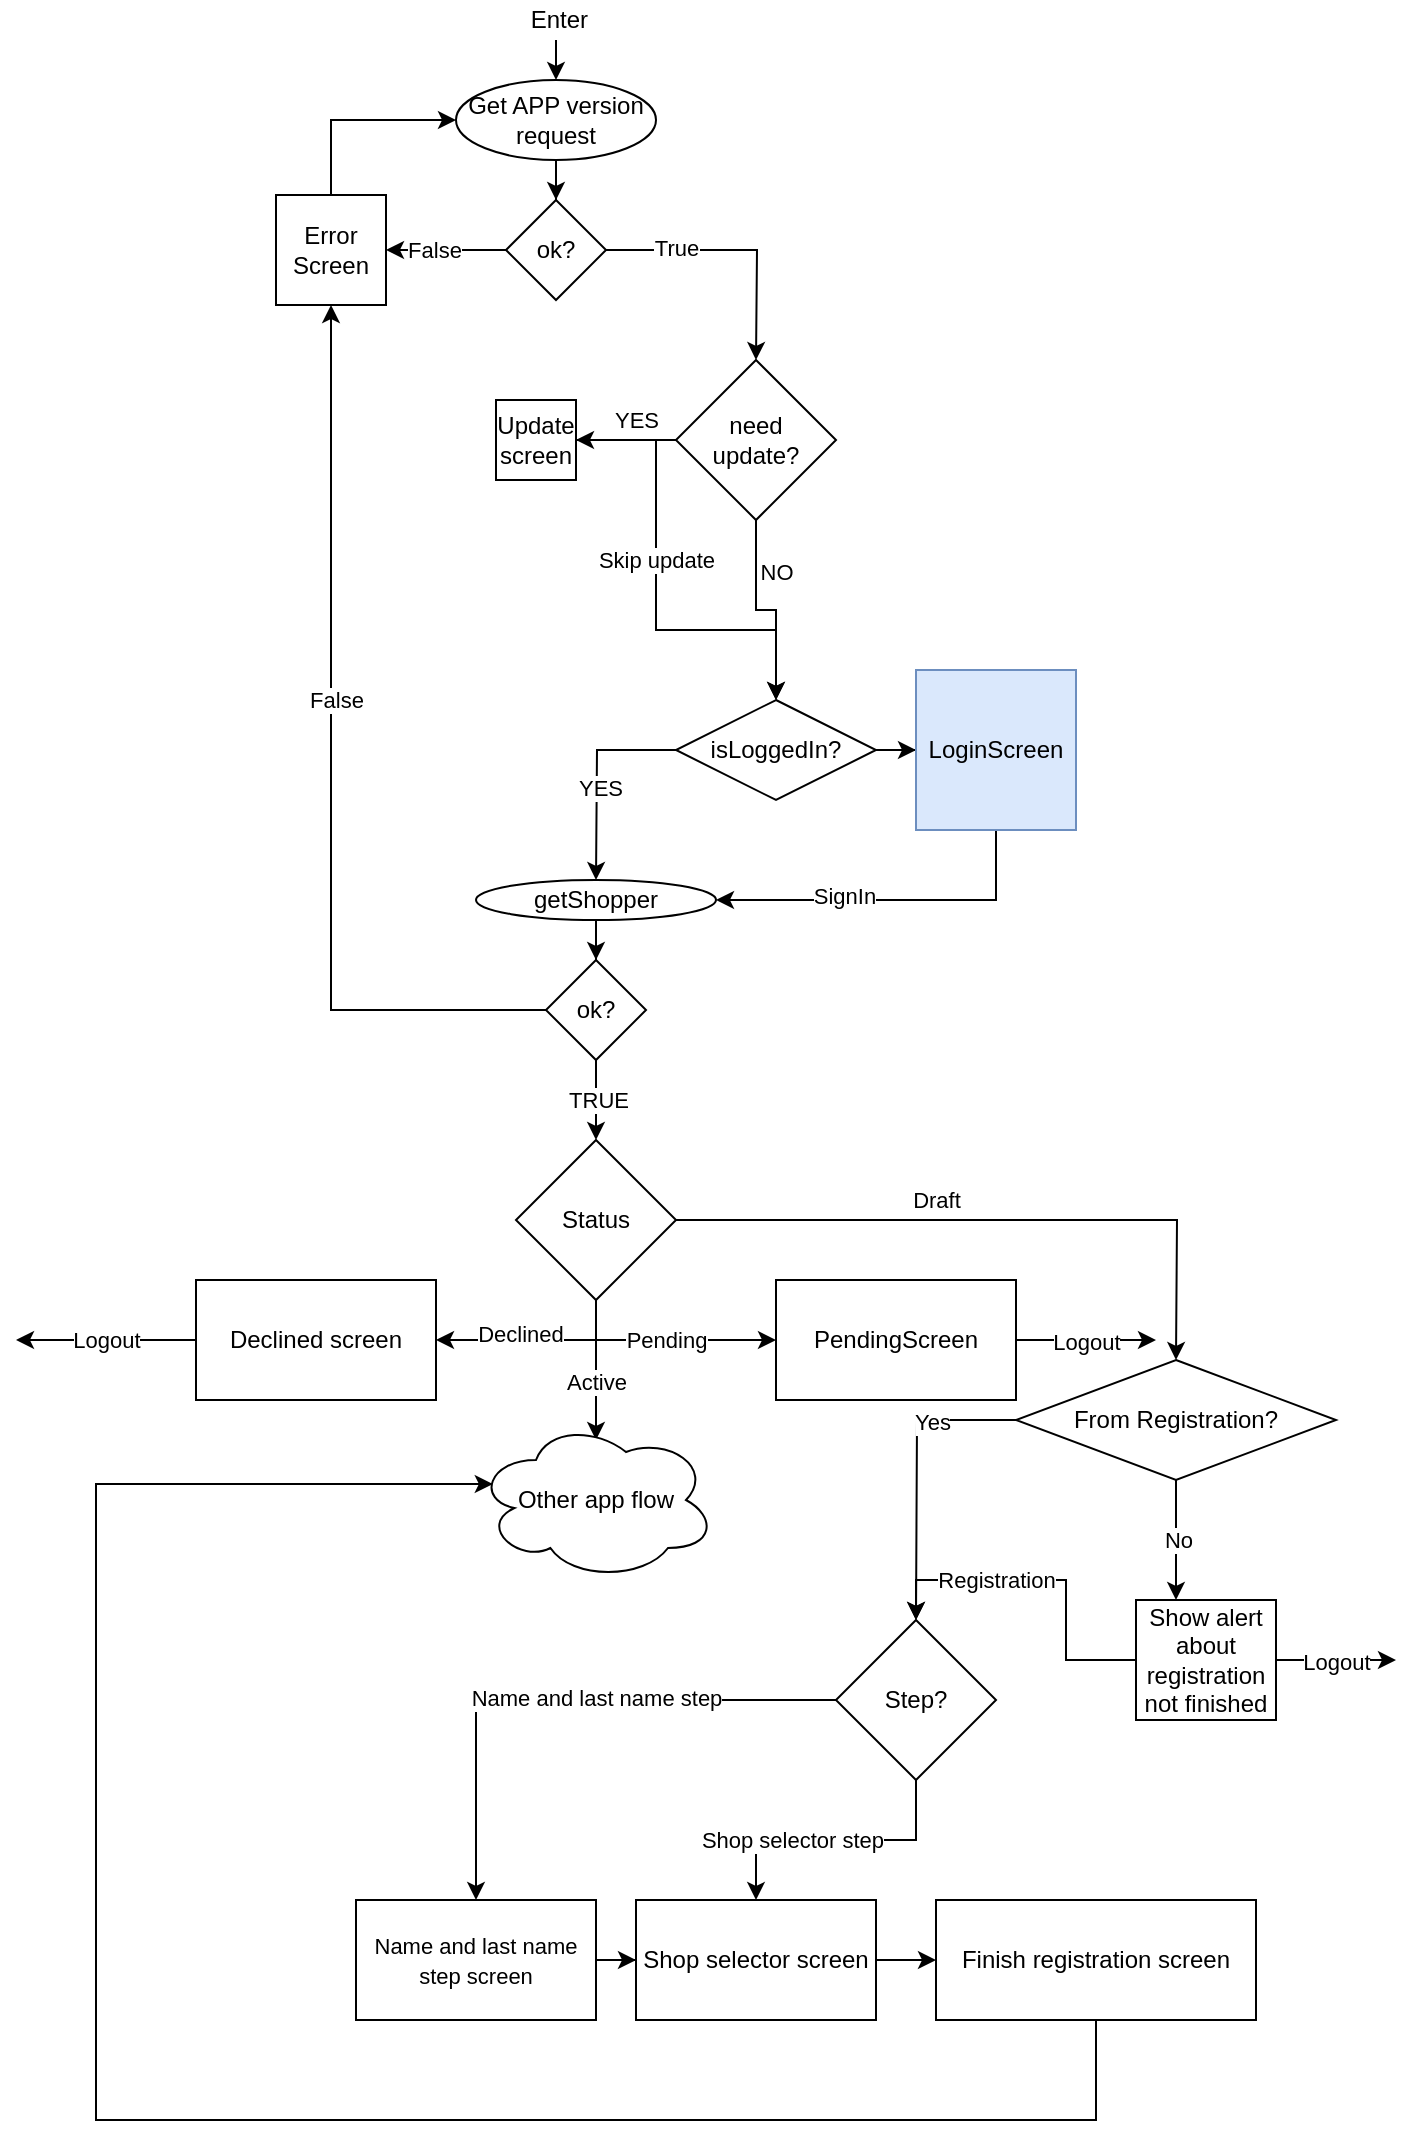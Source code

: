 <mxfile version="13.4.9" type="github">
  <diagram id="hlMxlW0CxIH1wyV9X59p" name="Page-1">
    <mxGraphModel dx="1298" dy="774" grid="1" gridSize="10" guides="1" tooltips="1" connect="1" arrows="1" fold="1" page="1" pageScale="1" pageWidth="827" pageHeight="1169" math="0" shadow="0">
      <root>
        <mxCell id="0" />
        <mxCell id="1" parent="0" />
        <mxCell id="lSIXImj21uUPo0jYy-fi-9" value="&amp;nbsp;Enter" style="text;html=1;strokeColor=none;fillColor=none;align=center;verticalAlign=middle;whiteSpace=wrap;rounded=0;" vertex="1" parent="1">
          <mxGeometry x="360" y="80" width="40" height="20" as="geometry" />
        </mxCell>
        <mxCell id="lSIXImj21uUPo0jYy-fi-12" style="edgeStyle=orthogonalEdgeStyle;rounded=0;orthogonalLoop=1;jettySize=auto;html=1;entryX=0.5;entryY=0;entryDx=0;entryDy=0;" edge="1" parent="1" source="lSIXImj21uUPo0jYy-fi-10" target="lSIXImj21uUPo0jYy-fi-11">
          <mxGeometry relative="1" as="geometry" />
        </mxCell>
        <mxCell id="lSIXImj21uUPo0jYy-fi-10" value="Get APP version request" style="ellipse;whiteSpace=wrap;html=1;" vertex="1" parent="1">
          <mxGeometry x="330" y="120" width="100" height="40" as="geometry" />
        </mxCell>
        <mxCell id="lSIXImj21uUPo0jYy-fi-16" style="edgeStyle=orthogonalEdgeStyle;rounded=0;orthogonalLoop=1;jettySize=auto;html=1;entryX=1;entryY=0.5;entryDx=0;entryDy=0;" edge="1" parent="1" source="lSIXImj21uUPo0jYy-fi-11" target="lSIXImj21uUPo0jYy-fi-13">
          <mxGeometry relative="1" as="geometry" />
        </mxCell>
        <mxCell id="lSIXImj21uUPo0jYy-fi-17" value="False" style="edgeLabel;html=1;align=center;verticalAlign=middle;resizable=0;points=[];" vertex="1" connectable="0" parent="lSIXImj21uUPo0jYy-fi-16">
          <mxGeometry x="0.221" relative="1" as="geometry">
            <mxPoint as="offset" />
          </mxGeometry>
        </mxCell>
        <mxCell id="lSIXImj21uUPo0jYy-fi-22" style="edgeStyle=orthogonalEdgeStyle;rounded=0;orthogonalLoop=1;jettySize=auto;html=1;entryX=0.5;entryY=0;entryDx=0;entryDy=0;" edge="1" parent="1" source="lSIXImj21uUPo0jYy-fi-11">
          <mxGeometry relative="1" as="geometry">
            <mxPoint x="480" y="260" as="targetPoint" />
          </mxGeometry>
        </mxCell>
        <mxCell id="lSIXImj21uUPo0jYy-fi-24" value="True" style="edgeLabel;html=1;align=center;verticalAlign=middle;resizable=0;points=[];" vertex="1" connectable="0" parent="lSIXImj21uUPo0jYy-fi-22">
          <mxGeometry x="-0.474" y="1" relative="1" as="geometry">
            <mxPoint as="offset" />
          </mxGeometry>
        </mxCell>
        <mxCell id="lSIXImj21uUPo0jYy-fi-11" value="ok?" style="rhombus;whiteSpace=wrap;html=1;" vertex="1" parent="1">
          <mxGeometry x="355" y="180" width="50" height="50" as="geometry" />
        </mxCell>
        <mxCell id="lSIXImj21uUPo0jYy-fi-21" style="edgeStyle=orthogonalEdgeStyle;rounded=0;orthogonalLoop=1;jettySize=auto;html=1;" edge="1" parent="1" source="lSIXImj21uUPo0jYy-fi-13">
          <mxGeometry relative="1" as="geometry">
            <mxPoint x="330" y="140" as="targetPoint" />
            <Array as="points">
              <mxPoint x="267" y="140" />
            </Array>
          </mxGeometry>
        </mxCell>
        <mxCell id="lSIXImj21uUPo0jYy-fi-13" value="Error Screen" style="whiteSpace=wrap;html=1;aspect=fixed;" vertex="1" parent="1">
          <mxGeometry x="240" y="177.5" width="55" height="55" as="geometry" />
        </mxCell>
        <mxCell id="lSIXImj21uUPo0jYy-fi-20" style="edgeStyle=orthogonalEdgeStyle;rounded=0;orthogonalLoop=1;jettySize=auto;html=1;entryX=0.5;entryY=0;entryDx=0;entryDy=0;" edge="1" parent="1" target="lSIXImj21uUPo0jYy-fi-10">
          <mxGeometry relative="1" as="geometry">
            <mxPoint x="380" y="100" as="sourcePoint" />
          </mxGeometry>
        </mxCell>
        <mxCell id="lSIXImj21uUPo0jYy-fi-27" style="edgeStyle=orthogonalEdgeStyle;rounded=0;orthogonalLoop=1;jettySize=auto;html=1;entryX=1;entryY=0.5;entryDx=0;entryDy=0;" edge="1" parent="1" source="lSIXImj21uUPo0jYy-fi-25" target="lSIXImj21uUPo0jYy-fi-26">
          <mxGeometry relative="1" as="geometry" />
        </mxCell>
        <mxCell id="lSIXImj21uUPo0jYy-fi-28" value="YES" style="edgeLabel;html=1;align=center;verticalAlign=middle;resizable=0;points=[];" vertex="1" connectable="0" parent="lSIXImj21uUPo0jYy-fi-27">
          <mxGeometry x="0.177" y="2" relative="1" as="geometry">
            <mxPoint x="9.66" y="-12" as="offset" />
          </mxGeometry>
        </mxCell>
        <mxCell id="lSIXImj21uUPo0jYy-fi-30" style="edgeStyle=orthogonalEdgeStyle;rounded=0;orthogonalLoop=1;jettySize=auto;html=1;entryX=0.5;entryY=0;entryDx=0;entryDy=0;" edge="1" parent="1" source="lSIXImj21uUPo0jYy-fi-25" target="lSIXImj21uUPo0jYy-fi-36">
          <mxGeometry relative="1" as="geometry">
            <mxPoint x="480" y="430" as="targetPoint" />
          </mxGeometry>
        </mxCell>
        <mxCell id="lSIXImj21uUPo0jYy-fi-31" value="NO" style="edgeLabel;html=1;align=center;verticalAlign=middle;resizable=0;points=[];" vertex="1" connectable="0" parent="lSIXImj21uUPo0jYy-fi-30">
          <mxGeometry x="0.208" relative="1" as="geometry">
            <mxPoint y="-24.29" as="offset" />
          </mxGeometry>
        </mxCell>
        <mxCell id="lSIXImj21uUPo0jYy-fi-25" value="need &lt;br&gt;update?" style="rhombus;whiteSpace=wrap;html=1;" vertex="1" parent="1">
          <mxGeometry x="440" y="260" width="80" height="80" as="geometry" />
        </mxCell>
        <mxCell id="lSIXImj21uUPo0jYy-fi-32" style="edgeStyle=orthogonalEdgeStyle;rounded=0;orthogonalLoop=1;jettySize=auto;html=1;entryX=0.5;entryY=0;entryDx=0;entryDy=0;" edge="1" parent="1" source="lSIXImj21uUPo0jYy-fi-26" target="lSIXImj21uUPo0jYy-fi-36">
          <mxGeometry relative="1" as="geometry">
            <mxPoint x="480" y="430" as="targetPoint" />
            <Array as="points">
              <mxPoint x="430" y="300" />
              <mxPoint x="430" y="395" />
              <mxPoint x="490" y="395" />
            </Array>
          </mxGeometry>
        </mxCell>
        <mxCell id="lSIXImj21uUPo0jYy-fi-33" value="Skip update" style="edgeLabel;html=1;align=center;verticalAlign=middle;resizable=0;points=[];" vertex="1" connectable="0" parent="lSIXImj21uUPo0jYy-fi-32">
          <mxGeometry x="-0.375" y="2" relative="1" as="geometry">
            <mxPoint x="-2" y="28" as="offset" />
          </mxGeometry>
        </mxCell>
        <mxCell id="lSIXImj21uUPo0jYy-fi-26" value="Update screen" style="whiteSpace=wrap;html=1;aspect=fixed;" vertex="1" parent="1">
          <mxGeometry x="350" y="280" width="40" height="40" as="geometry" />
        </mxCell>
        <mxCell id="lSIXImj21uUPo0jYy-fi-37" style="edgeStyle=orthogonalEdgeStyle;rounded=0;orthogonalLoop=1;jettySize=auto;html=1;" edge="1" parent="1" source="lSIXImj21uUPo0jYy-fi-36">
          <mxGeometry relative="1" as="geometry">
            <mxPoint x="400" y="520" as="targetPoint" />
          </mxGeometry>
        </mxCell>
        <mxCell id="lSIXImj21uUPo0jYy-fi-38" value="YES" style="edgeLabel;html=1;align=center;verticalAlign=middle;resizable=0;points=[];" vertex="1" connectable="0" parent="lSIXImj21uUPo0jYy-fi-37">
          <mxGeometry x="-0.275" y="19" relative="1" as="geometry">
            <mxPoint as="offset" />
          </mxGeometry>
        </mxCell>
        <mxCell id="lSIXImj21uUPo0jYy-fi-45" style="edgeStyle=orthogonalEdgeStyle;rounded=0;orthogonalLoop=1;jettySize=auto;html=1;" edge="1" parent="1" source="lSIXImj21uUPo0jYy-fi-36" target="lSIXImj21uUPo0jYy-fi-44">
          <mxGeometry relative="1" as="geometry" />
        </mxCell>
        <mxCell id="lSIXImj21uUPo0jYy-fi-36" value="isLoggedIn?" style="rhombus;whiteSpace=wrap;html=1;" vertex="1" parent="1">
          <mxGeometry x="440" y="430" width="100" height="50" as="geometry" />
        </mxCell>
        <mxCell id="lSIXImj21uUPo0jYy-fi-41" style="edgeStyle=orthogonalEdgeStyle;rounded=0;orthogonalLoop=1;jettySize=auto;html=1;entryX=0.5;entryY=0;entryDx=0;entryDy=0;" edge="1" parent="1" source="lSIXImj21uUPo0jYy-fi-39" target="lSIXImj21uUPo0jYy-fi-40">
          <mxGeometry relative="1" as="geometry" />
        </mxCell>
        <mxCell id="lSIXImj21uUPo0jYy-fi-39" value="getShopper" style="ellipse;whiteSpace=wrap;html=1;" vertex="1" parent="1">
          <mxGeometry x="340" y="520" width="120" height="20" as="geometry" />
        </mxCell>
        <mxCell id="lSIXImj21uUPo0jYy-fi-42" style="edgeStyle=orthogonalEdgeStyle;rounded=0;orthogonalLoop=1;jettySize=auto;html=1;entryX=0.5;entryY=1;entryDx=0;entryDy=0;" edge="1" parent="1" source="lSIXImj21uUPo0jYy-fi-40" target="lSIXImj21uUPo0jYy-fi-13">
          <mxGeometry relative="1" as="geometry" />
        </mxCell>
        <mxCell id="lSIXImj21uUPo0jYy-fi-43" value="False" style="edgeLabel;html=1;align=center;verticalAlign=middle;resizable=0;points=[];" vertex="1" connectable="0" parent="lSIXImj21uUPo0jYy-fi-42">
          <mxGeometry x="0.141" y="-2" relative="1" as="geometry">
            <mxPoint as="offset" />
          </mxGeometry>
        </mxCell>
        <mxCell id="lSIXImj21uUPo0jYy-fi-46" value="TRUE" style="edgeStyle=orthogonalEdgeStyle;rounded=0;orthogonalLoop=1;jettySize=auto;html=1;" edge="1" parent="1" source="lSIXImj21uUPo0jYy-fi-40">
          <mxGeometry relative="1" as="geometry">
            <mxPoint x="400" y="650" as="targetPoint" />
          </mxGeometry>
        </mxCell>
        <mxCell id="lSIXImj21uUPo0jYy-fi-40" value="ok?" style="rhombus;whiteSpace=wrap;html=1;" vertex="1" parent="1">
          <mxGeometry x="375" y="560" width="50" height="50" as="geometry" />
        </mxCell>
        <mxCell id="lSIXImj21uUPo0jYy-fi-64" style="edgeStyle=orthogonalEdgeStyle;rounded=0;orthogonalLoop=1;jettySize=auto;html=1;entryX=1;entryY=0.5;entryDx=0;entryDy=0;" edge="1" parent="1" source="lSIXImj21uUPo0jYy-fi-44" target="lSIXImj21uUPo0jYy-fi-39">
          <mxGeometry relative="1" as="geometry">
            <Array as="points">
              <mxPoint x="600" y="530" />
            </Array>
          </mxGeometry>
        </mxCell>
        <mxCell id="lSIXImj21uUPo0jYy-fi-65" value="SignIn" style="edgeLabel;html=1;align=center;verticalAlign=middle;resizable=0;points=[];" vertex="1" connectable="0" parent="lSIXImj21uUPo0jYy-fi-64">
          <mxGeometry x="0.273" y="-2" relative="1" as="geometry">
            <mxPoint as="offset" />
          </mxGeometry>
        </mxCell>
        <mxCell id="lSIXImj21uUPo0jYy-fi-44" value="LoginScreen" style="whiteSpace=wrap;html=1;aspect=fixed;fillColor=#dae8fc;strokeColor=#6c8ebf;" vertex="1" parent="1">
          <mxGeometry x="560" y="415" width="80" height="80" as="geometry" />
        </mxCell>
        <mxCell id="lSIXImj21uUPo0jYy-fi-48" style="edgeStyle=orthogonalEdgeStyle;rounded=0;orthogonalLoop=1;jettySize=auto;html=1;" edge="1" parent="1" source="lSIXImj21uUPo0jYy-fi-47">
          <mxGeometry relative="1" as="geometry">
            <mxPoint x="400" y="800" as="targetPoint" />
          </mxGeometry>
        </mxCell>
        <mxCell id="lSIXImj21uUPo0jYy-fi-57" value="Active" style="edgeLabel;html=1;align=center;verticalAlign=middle;resizable=0;points=[];" vertex="1" connectable="0" parent="lSIXImj21uUPo0jYy-fi-48">
          <mxGeometry x="0.167" y="-1" relative="1" as="geometry">
            <mxPoint as="offset" />
          </mxGeometry>
        </mxCell>
        <mxCell id="lSIXImj21uUPo0jYy-fi-50" style="edgeStyle=orthogonalEdgeStyle;rounded=0;orthogonalLoop=1;jettySize=auto;html=1;" edge="1" parent="1" source="lSIXImj21uUPo0jYy-fi-47">
          <mxGeometry relative="1" as="geometry">
            <mxPoint x="320" y="750" as="targetPoint" />
            <Array as="points">
              <mxPoint x="400" y="750" />
            </Array>
          </mxGeometry>
        </mxCell>
        <mxCell id="lSIXImj21uUPo0jYy-fi-52" value="Declined" style="edgeLabel;html=1;align=center;verticalAlign=middle;resizable=0;points=[];" vertex="1" connectable="0" parent="lSIXImj21uUPo0jYy-fi-50">
          <mxGeometry x="0.159" y="-3" relative="1" as="geometry">
            <mxPoint as="offset" />
          </mxGeometry>
        </mxCell>
        <mxCell id="lSIXImj21uUPo0jYy-fi-54" value="Pending" style="edgeStyle=orthogonalEdgeStyle;rounded=0;orthogonalLoop=1;jettySize=auto;html=1;" edge="1" parent="1" source="lSIXImj21uUPo0jYy-fi-47" target="lSIXImj21uUPo0jYy-fi-55">
          <mxGeometry relative="1" as="geometry">
            <mxPoint x="440" y="750" as="targetPoint" />
            <Array as="points">
              <mxPoint x="400" y="750" />
            </Array>
          </mxGeometry>
        </mxCell>
        <mxCell id="lSIXImj21uUPo0jYy-fi-59" style="edgeStyle=orthogonalEdgeStyle;rounded=0;orthogonalLoop=1;jettySize=auto;html=1;" edge="1" parent="1" source="lSIXImj21uUPo0jYy-fi-47">
          <mxGeometry relative="1" as="geometry">
            <mxPoint x="690" y="760" as="targetPoint" />
          </mxGeometry>
        </mxCell>
        <mxCell id="lSIXImj21uUPo0jYy-fi-60" value="Draft" style="edgeLabel;html=1;align=center;verticalAlign=middle;resizable=0;points=[];" vertex="1" connectable="0" parent="lSIXImj21uUPo0jYy-fi-59">
          <mxGeometry x="-0.538" y="-4" relative="1" as="geometry">
            <mxPoint x="56.21" y="-14" as="offset" />
          </mxGeometry>
        </mxCell>
        <mxCell id="lSIXImj21uUPo0jYy-fi-47" value="Status" style="rhombus;whiteSpace=wrap;html=1;" vertex="1" parent="1">
          <mxGeometry x="360" y="650" width="80" height="80" as="geometry" />
        </mxCell>
        <mxCell id="lSIXImj21uUPo0jYy-fi-82" value="Logout" style="edgeStyle=orthogonalEdgeStyle;rounded=0;orthogonalLoop=1;jettySize=auto;html=1;" edge="1" parent="1" source="lSIXImj21uUPo0jYy-fi-53">
          <mxGeometry relative="1" as="geometry">
            <mxPoint x="110" y="750" as="targetPoint" />
          </mxGeometry>
        </mxCell>
        <mxCell id="lSIXImj21uUPo0jYy-fi-53" value="Declined screen" style="rounded=0;whiteSpace=wrap;html=1;" vertex="1" parent="1">
          <mxGeometry x="200" y="720" width="120" height="60" as="geometry" />
        </mxCell>
        <mxCell id="lSIXImj21uUPo0jYy-fi-83" value="Logout" style="edgeStyle=orthogonalEdgeStyle;rounded=0;orthogonalLoop=1;jettySize=auto;html=1;" edge="1" parent="1" source="lSIXImj21uUPo0jYy-fi-55">
          <mxGeometry relative="1" as="geometry">
            <mxPoint x="680" y="750" as="targetPoint" />
          </mxGeometry>
        </mxCell>
        <mxCell id="lSIXImj21uUPo0jYy-fi-55" value="PendingScreen" style="rounded=0;whiteSpace=wrap;html=1;" vertex="1" parent="1">
          <mxGeometry x="490" y="720" width="120" height="60" as="geometry" />
        </mxCell>
        <mxCell id="lSIXImj21uUPo0jYy-fi-58" value="Other app flow" style="ellipse;shape=cloud;whiteSpace=wrap;html=1;" vertex="1" parent="1">
          <mxGeometry x="340" y="790" width="120" height="80" as="geometry" />
        </mxCell>
        <mxCell id="lSIXImj21uUPo0jYy-fi-62" style="edgeStyle=orthogonalEdgeStyle;rounded=0;orthogonalLoop=1;jettySize=auto;html=1;" edge="1" parent="1" source="lSIXImj21uUPo0jYy-fi-61">
          <mxGeometry relative="1" as="geometry">
            <mxPoint x="560" y="890.0" as="targetPoint" />
          </mxGeometry>
        </mxCell>
        <mxCell id="lSIXImj21uUPo0jYy-fi-63" value="Yes" style="edgeLabel;html=1;align=center;verticalAlign=middle;resizable=0;points=[];" vertex="1" connectable="0" parent="lSIXImj21uUPo0jYy-fi-62">
          <mxGeometry x="-0.439" y="1" relative="1" as="geometry">
            <mxPoint as="offset" />
          </mxGeometry>
        </mxCell>
        <mxCell id="lSIXImj21uUPo0jYy-fi-68" value="No" style="edgeStyle=orthogonalEdgeStyle;rounded=0;orthogonalLoop=1;jettySize=auto;html=1;" edge="1" parent="1" source="lSIXImj21uUPo0jYy-fi-61">
          <mxGeometry relative="1" as="geometry">
            <mxPoint x="690" y="880.0" as="targetPoint" />
          </mxGeometry>
        </mxCell>
        <mxCell id="lSIXImj21uUPo0jYy-fi-61" value="From Registration?" style="rhombus;whiteSpace=wrap;html=1;" vertex="1" parent="1">
          <mxGeometry x="610" y="760" width="160" height="60" as="geometry" />
        </mxCell>
        <mxCell id="lSIXImj21uUPo0jYy-fi-73" style="edgeStyle=orthogonalEdgeStyle;rounded=0;orthogonalLoop=1;jettySize=auto;html=1;" edge="1" parent="1" source="lSIXImj21uUPo0jYy-fi-67" target="lSIXImj21uUPo0jYy-fi-75">
          <mxGeometry relative="1" as="geometry">
            <mxPoint x="350" y="980" as="targetPoint" />
          </mxGeometry>
        </mxCell>
        <mxCell id="lSIXImj21uUPo0jYy-fi-74" value="Name and last name step" style="edgeLabel;html=1;align=center;verticalAlign=middle;resizable=0;points=[];" vertex="1" connectable="0" parent="lSIXImj21uUPo0jYy-fi-73">
          <mxGeometry x="-0.141" y="-1" relative="1" as="geometry">
            <mxPoint as="offset" />
          </mxGeometry>
        </mxCell>
        <mxCell id="lSIXImj21uUPo0jYy-fi-77" style="edgeStyle=orthogonalEdgeStyle;rounded=0;orthogonalLoop=1;jettySize=auto;html=1;entryX=0.5;entryY=0;entryDx=0;entryDy=0;" edge="1" parent="1" source="lSIXImj21uUPo0jYy-fi-67" target="lSIXImj21uUPo0jYy-fi-76">
          <mxGeometry relative="1" as="geometry" />
        </mxCell>
        <mxCell id="lSIXImj21uUPo0jYy-fi-78" value="Shop selector step" style="edgeLabel;html=1;align=center;verticalAlign=middle;resizable=0;points=[];" vertex="1" connectable="0" parent="lSIXImj21uUPo0jYy-fi-77">
          <mxGeometry x="0.323" relative="1" as="geometry">
            <mxPoint as="offset" />
          </mxGeometry>
        </mxCell>
        <mxCell id="lSIXImj21uUPo0jYy-fi-67" value="Step?" style="rhombus;whiteSpace=wrap;html=1;" vertex="1" parent="1">
          <mxGeometry x="520" y="890" width="80" height="80" as="geometry" />
        </mxCell>
        <mxCell id="lSIXImj21uUPo0jYy-fi-70" value="Logout" style="edgeStyle=orthogonalEdgeStyle;rounded=0;orthogonalLoop=1;jettySize=auto;html=1;" edge="1" parent="1" source="lSIXImj21uUPo0jYy-fi-69">
          <mxGeometry relative="1" as="geometry">
            <mxPoint x="800" y="910" as="targetPoint" />
          </mxGeometry>
        </mxCell>
        <mxCell id="lSIXImj21uUPo0jYy-fi-71" style="edgeStyle=orthogonalEdgeStyle;rounded=0;orthogonalLoop=1;jettySize=auto;html=1;entryX=0.5;entryY=0;entryDx=0;entryDy=0;" edge="1" parent="1" source="lSIXImj21uUPo0jYy-fi-69" target="lSIXImj21uUPo0jYy-fi-67">
          <mxGeometry relative="1" as="geometry" />
        </mxCell>
        <mxCell id="lSIXImj21uUPo0jYy-fi-72" value="Registration" style="edgeLabel;html=1;align=center;verticalAlign=middle;resizable=0;points=[];" vertex="1" connectable="0" parent="lSIXImj21uUPo0jYy-fi-71">
          <mxGeometry x="0.292" relative="1" as="geometry">
            <mxPoint as="offset" />
          </mxGeometry>
        </mxCell>
        <mxCell id="lSIXImj21uUPo0jYy-fi-69" value="Show alert about registration not finished" style="rounded=0;whiteSpace=wrap;html=1;" vertex="1" parent="1">
          <mxGeometry x="670" y="880" width="70" height="60" as="geometry" />
        </mxCell>
        <mxCell id="lSIXImj21uUPo0jYy-fi-79" value="" style="edgeStyle=orthogonalEdgeStyle;rounded=0;orthogonalLoop=1;jettySize=auto;html=1;" edge="1" parent="1" source="lSIXImj21uUPo0jYy-fi-75" target="lSIXImj21uUPo0jYy-fi-76">
          <mxGeometry relative="1" as="geometry" />
        </mxCell>
        <mxCell id="lSIXImj21uUPo0jYy-fi-75" value="&lt;span style=&quot;font-size: 11px ; background-color: rgb(255 , 255 , 255)&quot;&gt;Name and last name step screen&lt;/span&gt;" style="rounded=0;whiteSpace=wrap;html=1;" vertex="1" parent="1">
          <mxGeometry x="280" y="1030" width="120" height="60" as="geometry" />
        </mxCell>
        <mxCell id="lSIXImj21uUPo0jYy-fi-81" style="edgeStyle=orthogonalEdgeStyle;rounded=0;orthogonalLoop=1;jettySize=auto;html=1;entryX=0;entryY=0.5;entryDx=0;entryDy=0;" edge="1" parent="1" source="lSIXImj21uUPo0jYy-fi-76" target="lSIXImj21uUPo0jYy-fi-80">
          <mxGeometry relative="1" as="geometry">
            <mxPoint x="560" y="1060.0" as="targetPoint" />
          </mxGeometry>
        </mxCell>
        <mxCell id="lSIXImj21uUPo0jYy-fi-76" value="Shop selector screen" style="rounded=0;whiteSpace=wrap;html=1;" vertex="1" parent="1">
          <mxGeometry x="420" y="1030" width="120" height="60" as="geometry" />
        </mxCell>
        <mxCell id="lSIXImj21uUPo0jYy-fi-84" style="edgeStyle=orthogonalEdgeStyle;rounded=0;orthogonalLoop=1;jettySize=auto;html=1;entryX=0.07;entryY=0.4;entryDx=0;entryDy=0;entryPerimeter=0;" edge="1" parent="1" source="lSIXImj21uUPo0jYy-fi-80" target="lSIXImj21uUPo0jYy-fi-58">
          <mxGeometry relative="1" as="geometry">
            <Array as="points">
              <mxPoint x="650" y="1140" />
              <mxPoint x="150" y="1140" />
              <mxPoint x="150" y="822" />
            </Array>
          </mxGeometry>
        </mxCell>
        <mxCell id="lSIXImj21uUPo0jYy-fi-80" value="Finish registration screen" style="rounded=0;whiteSpace=wrap;html=1;" vertex="1" parent="1">
          <mxGeometry x="570" y="1030" width="160" height="60" as="geometry" />
        </mxCell>
      </root>
    </mxGraphModel>
  </diagram>
</mxfile>
